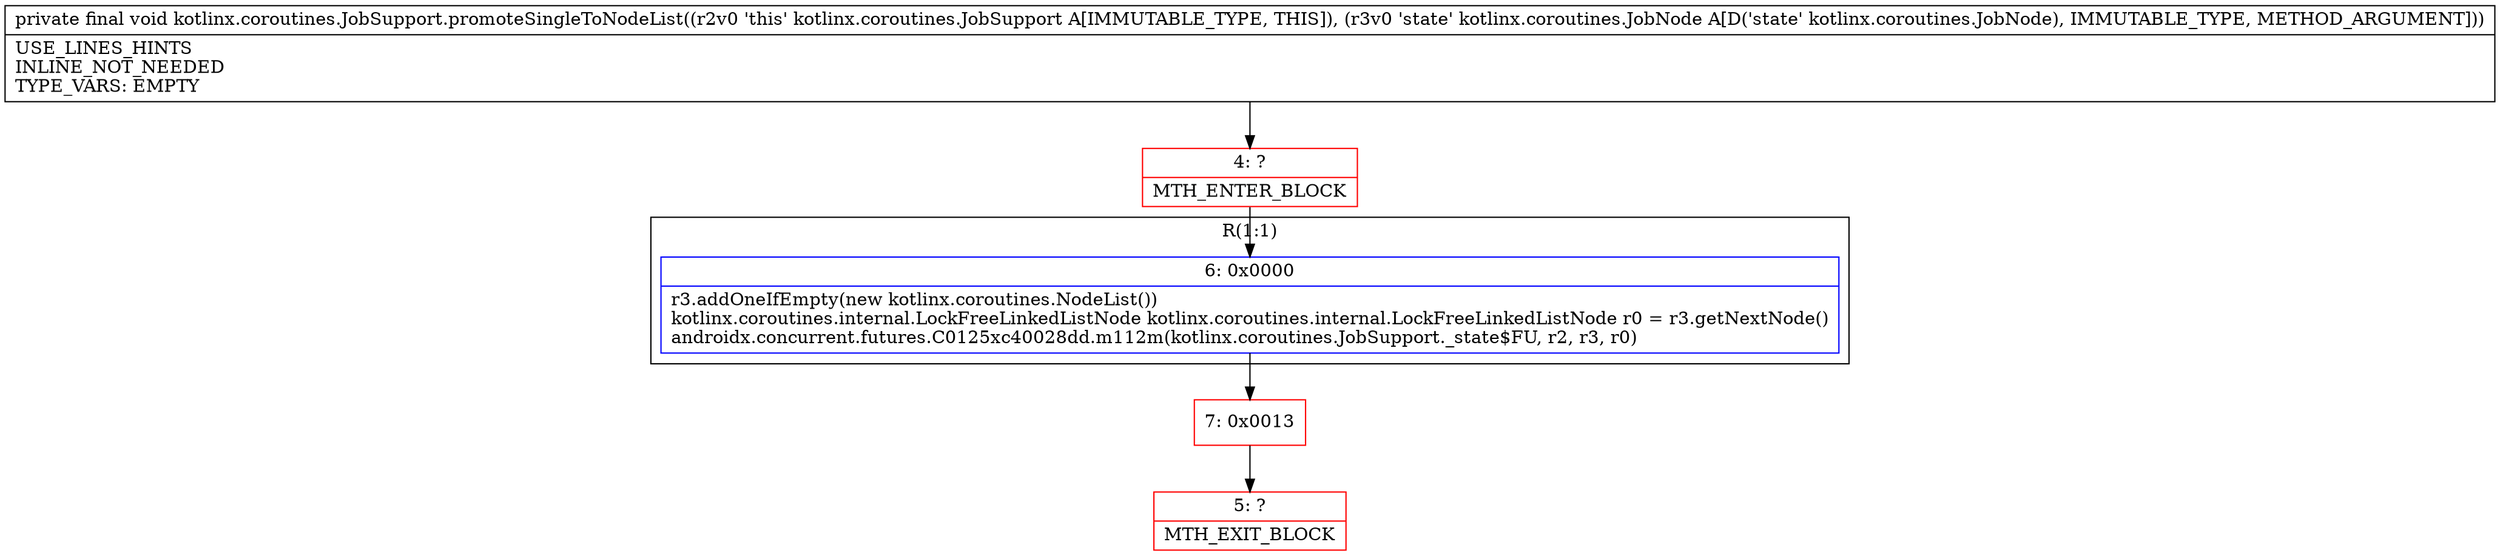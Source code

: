 digraph "CFG forkotlinx.coroutines.JobSupport.promoteSingleToNodeList(Lkotlinx\/coroutines\/JobNode;)V" {
subgraph cluster_Region_1765330845 {
label = "R(1:1)";
node [shape=record,color=blue];
Node_6 [shape=record,label="{6\:\ 0x0000|r3.addOneIfEmpty(new kotlinx.coroutines.NodeList())\lkotlinx.coroutines.internal.LockFreeLinkedListNode kotlinx.coroutines.internal.LockFreeLinkedListNode r0 = r3.getNextNode()\landroidx.concurrent.futures.C0125xc40028dd.m112m(kotlinx.coroutines.JobSupport._state$FU, r2, r3, r0)\l}"];
}
Node_4 [shape=record,color=red,label="{4\:\ ?|MTH_ENTER_BLOCK\l}"];
Node_7 [shape=record,color=red,label="{7\:\ 0x0013}"];
Node_5 [shape=record,color=red,label="{5\:\ ?|MTH_EXIT_BLOCK\l}"];
MethodNode[shape=record,label="{private final void kotlinx.coroutines.JobSupport.promoteSingleToNodeList((r2v0 'this' kotlinx.coroutines.JobSupport A[IMMUTABLE_TYPE, THIS]), (r3v0 'state' kotlinx.coroutines.JobNode A[D('state' kotlinx.coroutines.JobNode), IMMUTABLE_TYPE, METHOD_ARGUMENT]))  | USE_LINES_HINTS\lINLINE_NOT_NEEDED\lTYPE_VARS: EMPTY\l}"];
MethodNode -> Node_4;Node_6 -> Node_7;
Node_4 -> Node_6;
Node_7 -> Node_5;
}

